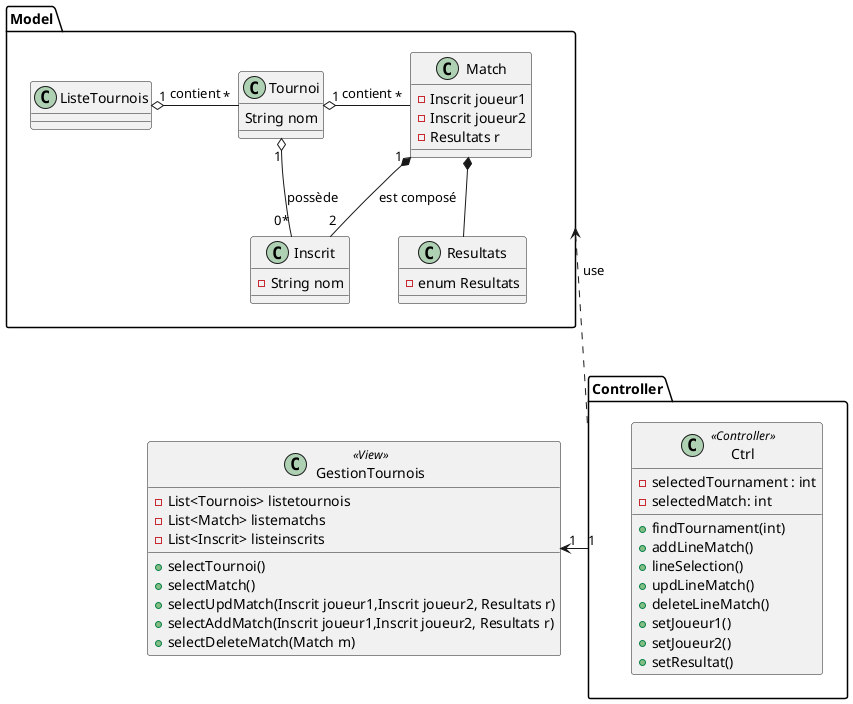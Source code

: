 @startuml CDL

skinparam shadowing false

package Model{
    class Tournoi{
        String nom
    }
    class Match{
        -Inscrit joueur1
        -Inscrit joueur2
        -Resultats r
    }

    class Inscrit{
        -String nom
    }
    class Resultats{
        -enum Resultats
    }
    class ListeTournois{
    }
}
package Controller{
    class Ctrl<<Controller>>{
        -selectedTournament : int
        -selectedMatch: int
        +findTournament(int)
        +addLineMatch()
        +lineSelection()
        +updLineMatch()
        +deleteLineMatch()
        +setJoueur1()
        +setJoueur2()
        +setResultat()

    }
}
class GestionTournois<<View>>{
    -List<Tournois> listetournois
    -List<Match> listematchs
    -List<Inscrit> listeinscrits
    +selectTournoi()
    +selectMatch()
    +selectUpdMatch(Inscrit joueur1,Inscrit joueur2, Resultats r)
    +selectAddMatch(Inscrit joueur1,Inscrit joueur2, Resultats r)
    +selectDeleteMatch(Match m)
}
ListeTournois "1" o-r- "*" Tournoi : contient
Tournoi "1" o-right- "*" Match : contient
Tournoi "1" o-- "0*" Inscrit : possède
Match "1" *-- "2" Inscrit :est composé
Match *-- Resultats
Controller -u..> Model : use
Controller"1" -l-> "1" GestionTournois
@enduml